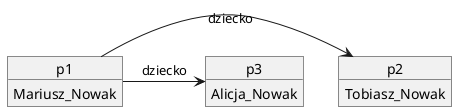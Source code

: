 @startuml
object p1{
Mariusz_Nowak
}
object p2{
Tobiasz_Nowak
}

p1 -> p2 : dziecko
object p3{
Alicja_Nowak
}

p1 -> p3 : dziecko

@enduml